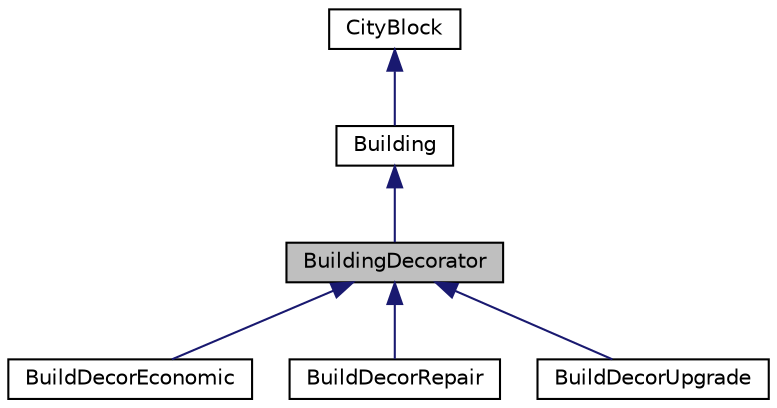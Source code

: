 digraph "BuildingDecorator"
{
 // LATEX_PDF_SIZE
  edge [fontname="Helvetica",fontsize="10",labelfontname="Helvetica",labelfontsize="10"];
  node [fontname="Helvetica",fontsize="10",shape=record];
  Node1 [label="BuildingDecorator",height=0.2,width=0.4,color="black", fillcolor="grey75", style="filled", fontcolor="black",tooltip="A base class for decorating buildings with additional functionality."];
  Node2 -> Node1 [dir="back",color="midnightblue",fontsize="10",style="solid",fontname="Helvetica"];
  Node2 [label="Building",height=0.2,width=0.4,color="black", fillcolor="white", style="filled",URL="$classBuilding.html",tooltip="Abstract base class representing a building in the city."];
  Node3 -> Node2 [dir="back",color="midnightblue",fontsize="10",style="solid",fontname="Helvetica"];
  Node3 [label="CityBlock",height=0.2,width=0.4,color="black", fillcolor="white", style="filled",URL="$classCityBlock.html",tooltip="Base class representing a block within the city."];
  Node1 -> Node4 [dir="back",color="midnightblue",fontsize="10",style="solid",fontname="Helvetica"];
  Node4 [label="BuildDecorEconomic",height=0.2,width=0.4,color="black", fillcolor="white", style="filled",URL="$classBuildDecorEconomic.html",tooltip="Concrete decorator class that adds economic features to a Building."];
  Node1 -> Node5 [dir="back",color="midnightblue",fontsize="10",style="solid",fontname="Helvetica"];
  Node5 [label="BuildDecorRepair",height=0.2,width=0.4,color="black", fillcolor="white", style="filled",URL="$classBuildDecorRepair.html",tooltip="Concrete decorator class that adds repair features to a Building."];
  Node1 -> Node6 [dir="back",color="midnightblue",fontsize="10",style="solid",fontname="Helvetica"];
  Node6 [label="BuildDecorUpgrade",height=0.2,width=0.4,color="black", fillcolor="white", style="filled",URL="$classBuildDecorUpgrade.html",tooltip="Concrete decorator class that adds upgrade features to a Building."];
}
